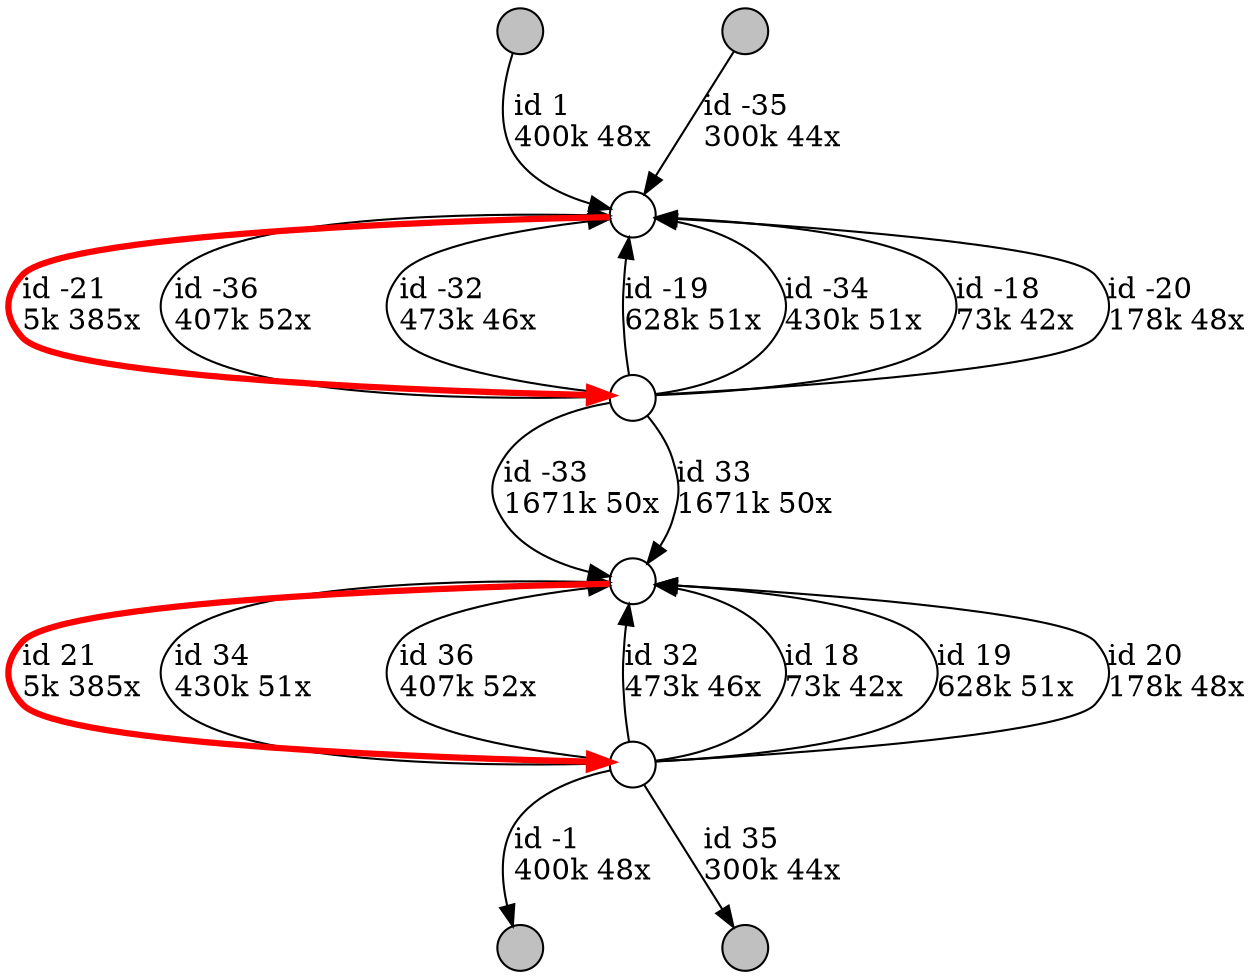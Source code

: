 digraph {
nodesep = 0.5;
node [shape = circle, label = "", height = 0.3];
"0" [style = "filled", fillcolor = "grey"];
"1" [style = "filled", fillcolor = "grey"];
"2" [style = "filled", fillcolor = "grey"];
"3" [style = "filled", fillcolor = "grey"];
"5" -> "4" [label = "id -36\l407k 52x", color = "black"] ;
"2" -> "4" [label = "id -35\l300k 44x", color = "black"] ;
"6" -> "3" [label = "id 35\l300k 44x", color = "black"] ;
"6" -> "7" [label = "id 34\l430k 51x", color = "black"] ;
"6" -> "7" [label = "id 36\l407k 52x", color = "black"] ;
"5" -> "7" [label = "id -33\l1671k 50x", color = "black"] ;
"5" -> "7" [label = "id 33\l1671k 50x", color = "black"] ;
"5" -> "4" [label = "id -32\l473k 46x", color = "black"] ;
"6" -> "7" [label = "id 32\l473k 46x", color = "black"] ;
"0" -> "4" [label = "id 1\l400k 48x", color = "black"] ;
"7" -> "6" [label = "id 21\l5k 385x", color = "red" , penwidth = 3] ;
"6" -> "1" [label = "id -1\l400k 48x", color = "black"] ;
"6" -> "7" [label = "id 18\l73k 42x", color = "black"] ;
"4" -> "5" [label = "id -21\l5k 385x", color = "red" , penwidth = 3] ;
"5" -> "4" [label = "id -19\l628k 51x", color = "black"] ;
"6" -> "7" [label = "id 19\l628k 51x", color = "black"] ;
"5" -> "4" [label = "id -34\l430k 51x", color = "black"] ;
"5" -> "4" [label = "id -18\l73k 42x", color = "black"] ;
"6" -> "7" [label = "id 20\l178k 48x", color = "black"] ;
"5" -> "4" [label = "id -20\l178k 48x", color = "black"] ;
}
